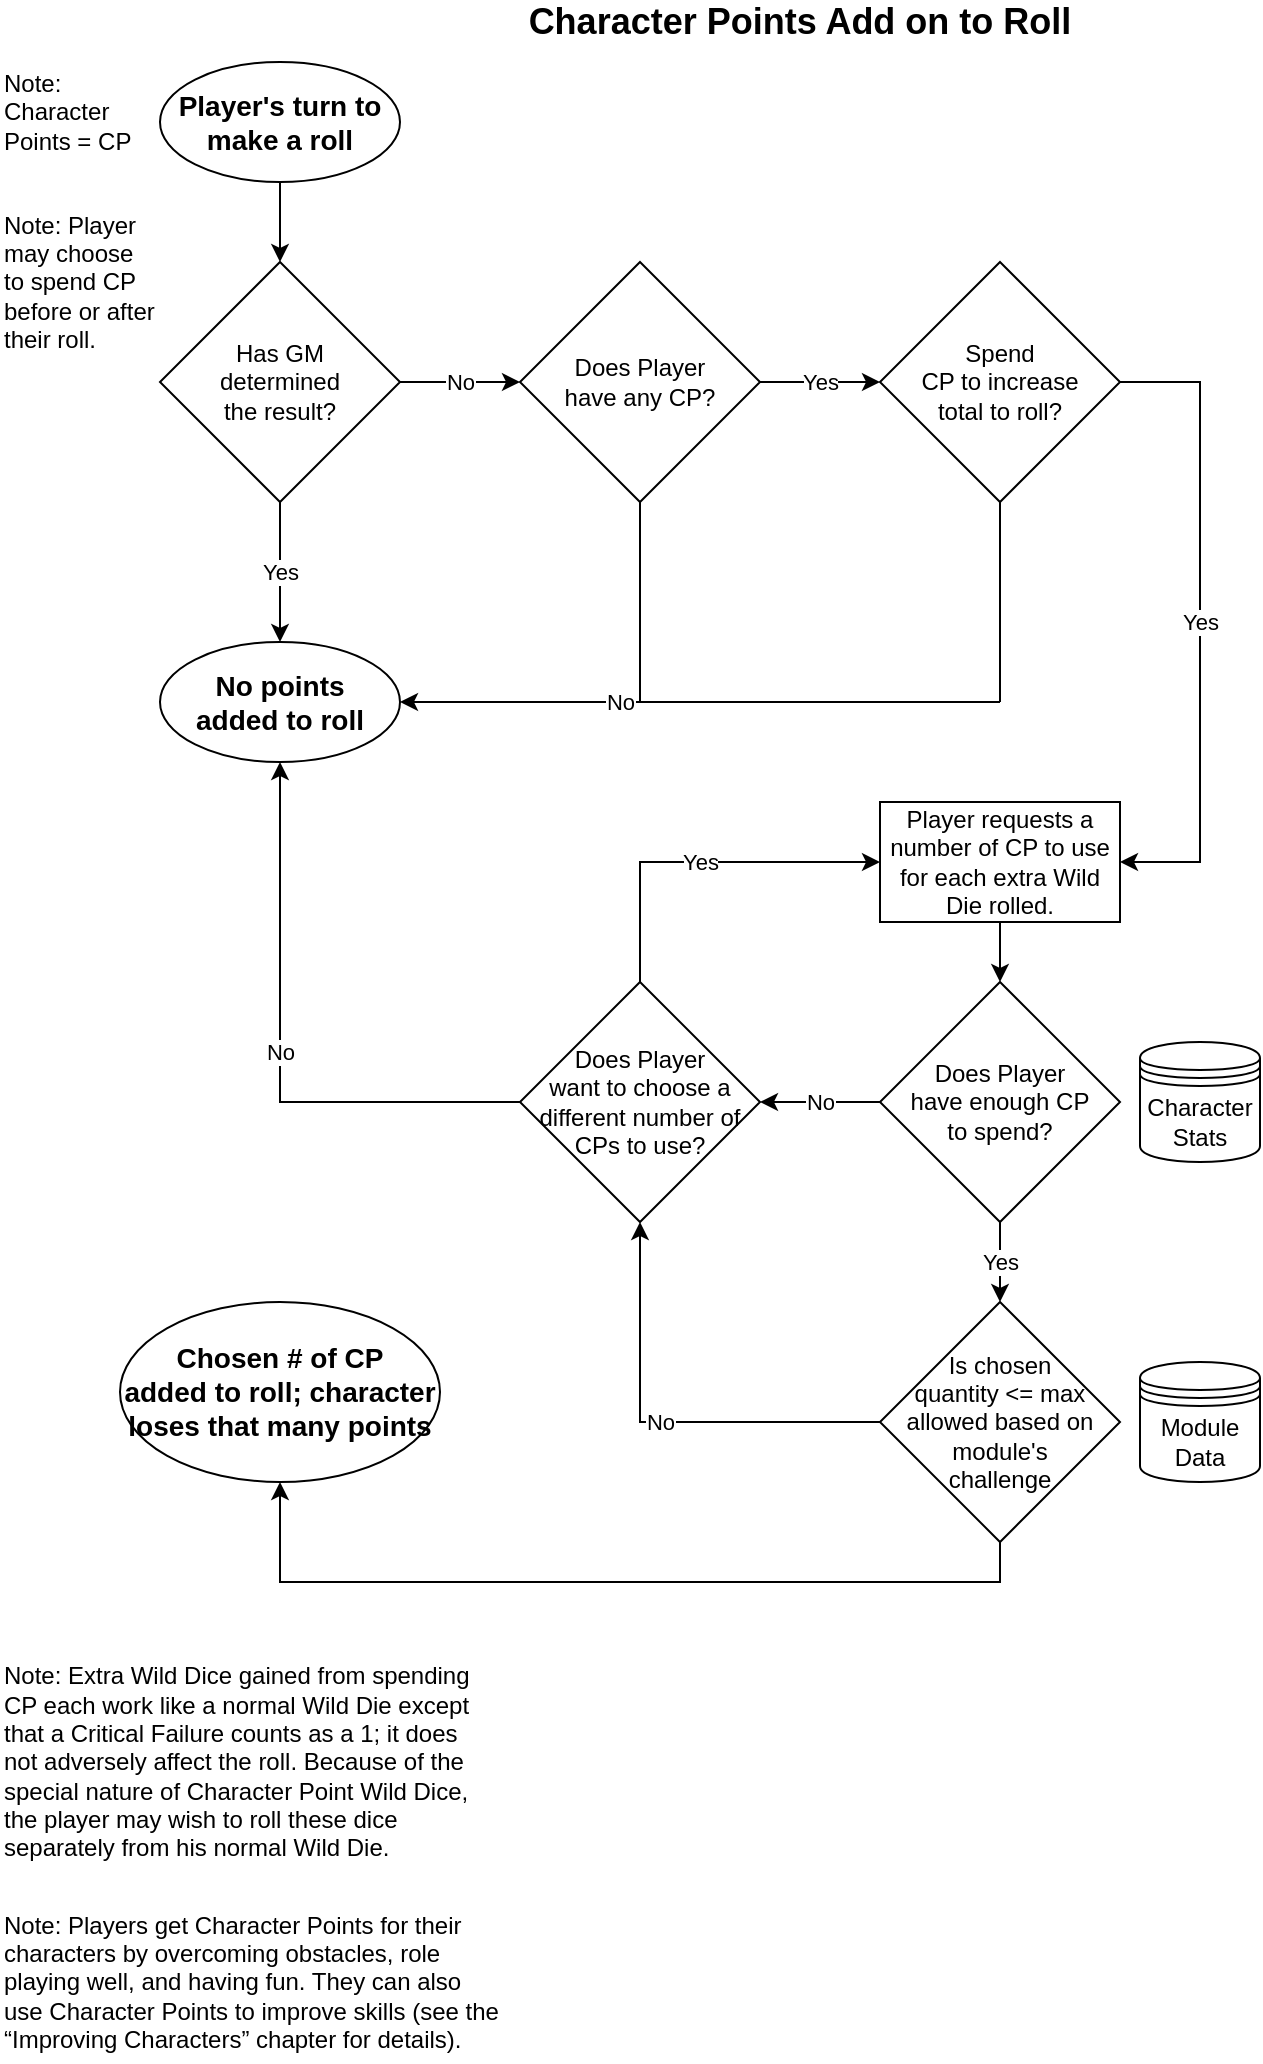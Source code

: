 <mxfile version="14.6.11" type="device"><diagram id="WQm5Ukcov8VLAR5l31K6" name="Page-1"><mxGraphModel dx="1030" dy="523" grid="1" gridSize="10" guides="1" tooltips="1" connect="1" arrows="1" fold="1" page="1" pageScale="1" pageWidth="827" pageHeight="1169" math="0" shadow="0"><root><mxCell id="0"/><mxCell id="1" parent="0"/><mxCell id="2zbNgkwWA5-hmazSkfw2-3" style="edgeStyle=orthogonalEdgeStyle;rounded=0;orthogonalLoop=1;jettySize=auto;html=1;entryX=0.5;entryY=0;entryDx=0;entryDy=0;" parent="1" source="2zbNgkwWA5-hmazSkfw2-1" target="2zbNgkwWA5-hmazSkfw2-2" edge="1"><mxGeometry relative="1" as="geometry"/></mxCell><mxCell id="2zbNgkwWA5-hmazSkfw2-1" value="&lt;b&gt;&lt;font style=&quot;font-size: 14px&quot;&gt;Player's turn to make a roll&lt;/font&gt;&lt;/b&gt;" style="ellipse;whiteSpace=wrap;html=1;" parent="1" vertex="1"><mxGeometry x="80" y="40" width="120" height="60" as="geometry"/></mxCell><mxCell id="2zbNgkwWA5-hmazSkfw2-6" value="Yes" style="edgeStyle=orthogonalEdgeStyle;rounded=0;orthogonalLoop=1;jettySize=auto;html=1;entryX=0.5;entryY=0;entryDx=0;entryDy=0;" parent="1" source="2zbNgkwWA5-hmazSkfw2-2" target="2zbNgkwWA5-hmazSkfw2-5" edge="1"><mxGeometry relative="1" as="geometry"/></mxCell><mxCell id="2zbNgkwWA5-hmazSkfw2-8" value="No" style="edgeStyle=orthogonalEdgeStyle;rounded=0;orthogonalLoop=1;jettySize=auto;html=1;entryX=0;entryY=0.5;entryDx=0;entryDy=0;" parent="1" source="2zbNgkwWA5-hmazSkfw2-2" target="2zbNgkwWA5-hmazSkfw2-7" edge="1"><mxGeometry relative="1" as="geometry"/></mxCell><mxCell id="2zbNgkwWA5-hmazSkfw2-2" value="&lt;div&gt;Has GM&lt;/div&gt;&lt;div&gt;determined&lt;/div&gt;&lt;div&gt;the result?&lt;br&gt;&lt;/div&gt;" style="rhombus;whiteSpace=wrap;html=1;" parent="1" vertex="1"><mxGeometry x="80" y="140" width="120" height="120" as="geometry"/></mxCell><mxCell id="2zbNgkwWA5-hmazSkfw2-4" value="&lt;font style=&quot;font-size: 18px&quot;&gt;&lt;b&gt;Character Points Add on to Roll&lt;/b&gt;&lt;/font&gt;" style="text;html=1;strokeColor=none;fillColor=none;align=center;verticalAlign=middle;whiteSpace=wrap;rounded=0;" parent="1" vertex="1"><mxGeometry x="240" y="10" width="320" height="20" as="geometry"/></mxCell><mxCell id="2zbNgkwWA5-hmazSkfw2-5" value="&lt;div&gt;&lt;b&gt;&lt;font style=&quot;font-size: 14px&quot;&gt;No points &lt;br&gt;&lt;/font&gt;&lt;/b&gt;&lt;/div&gt;&lt;div&gt;&lt;b&gt;&lt;font style=&quot;font-size: 14px&quot;&gt;added to roll&lt;/font&gt;&lt;/b&gt;&lt;/div&gt;" style="ellipse;whiteSpace=wrap;html=1;" parent="1" vertex="1"><mxGeometry x="80" y="330" width="120" height="60" as="geometry"/></mxCell><mxCell id="2zbNgkwWA5-hmazSkfw2-9" value="No" style="edgeStyle=orthogonalEdgeStyle;rounded=0;orthogonalLoop=1;jettySize=auto;html=1;entryX=1;entryY=0.5;entryDx=0;entryDy=0;" parent="1" source="2zbNgkwWA5-hmazSkfw2-7" target="2zbNgkwWA5-hmazSkfw2-5" edge="1"><mxGeometry relative="1" as="geometry"><mxPoint x="320" y="350" as="targetPoint"/><Array as="points"><mxPoint x="320" y="360"/></Array></mxGeometry></mxCell><mxCell id="2zbNgkwWA5-hmazSkfw2-12" value="Yes" style="edgeStyle=orthogonalEdgeStyle;rounded=0;orthogonalLoop=1;jettySize=auto;html=1;entryX=0;entryY=0.5;entryDx=0;entryDy=0;" parent="1" source="2zbNgkwWA5-hmazSkfw2-7" target="2zbNgkwWA5-hmazSkfw2-11" edge="1"><mxGeometry relative="1" as="geometry"/></mxCell><mxCell id="2zbNgkwWA5-hmazSkfw2-7" value="&lt;div&gt;Does Player&lt;/div&gt;&lt;div&gt;have any CP?&lt;br&gt;&lt;/div&gt;" style="rhombus;whiteSpace=wrap;html=1;" parent="1" vertex="1"><mxGeometry x="260" y="140" width="120" height="120" as="geometry"/></mxCell><mxCell id="2zbNgkwWA5-hmazSkfw2-10" value="Note: Player may choose to spend CP before or after their roll." style="text;html=1;strokeColor=none;fillColor=none;align=left;verticalAlign=middle;whiteSpace=wrap;rounded=0;" parent="1" vertex="1"><mxGeometry y="100" width="80" height="100" as="geometry"/></mxCell><mxCell id="ix0Y1NDdWxPF4N76G_u--2" value="Yes" style="edgeStyle=orthogonalEdgeStyle;rounded=0;orthogonalLoop=1;jettySize=auto;html=1;entryX=1;entryY=0.5;entryDx=0;entryDy=0;" edge="1" parent="1" source="2zbNgkwWA5-hmazSkfw2-11" target="ix0Y1NDdWxPF4N76G_u--1"><mxGeometry relative="1" as="geometry"><mxPoint x="640" y="440" as="targetPoint"/><Array as="points"><mxPoint x="600" y="200"/><mxPoint x="600" y="440"/></Array></mxGeometry></mxCell><mxCell id="2zbNgkwWA5-hmazSkfw2-11" value="&lt;div&gt;Spend&lt;/div&gt;&lt;div&gt;CP to increase&lt;/div&gt;&lt;div&gt;total to roll?&lt;br&gt;&lt;/div&gt;" style="rhombus;whiteSpace=wrap;html=1;" parent="1" vertex="1"><mxGeometry x="440" y="140" width="120" height="120" as="geometry"/></mxCell><mxCell id="2zbNgkwWA5-hmazSkfw2-16" value="" style="endArrow=none;html=1;" parent="1" edge="1"><mxGeometry width="50" height="50" relative="1" as="geometry"><mxPoint x="500" y="360" as="sourcePoint"/><mxPoint x="500" y="260" as="targetPoint"/></mxGeometry></mxCell><mxCell id="2zbNgkwWA5-hmazSkfw2-17" value="" style="endArrow=none;html=1;" parent="1" edge="1"><mxGeometry width="50" height="50" relative="1" as="geometry"><mxPoint x="320" y="360" as="sourcePoint"/><mxPoint x="500" y="360" as="targetPoint"/></mxGeometry></mxCell><mxCell id="2zbNgkwWA5-hmazSkfw2-20" value="&lt;div&gt;Module&lt;/div&gt;&lt;div&gt;Data&lt;br&gt;&lt;/div&gt;" style="shape=datastore;whiteSpace=wrap;html=1;" parent="1" vertex="1"><mxGeometry x="570" y="690" width="60" height="60" as="geometry"/></mxCell><mxCell id="2zbNgkwWA5-hmazSkfw2-22" value="&lt;div&gt;Character&lt;/div&gt;&lt;div&gt;Stats&lt;br&gt;&lt;/div&gt;" style="shape=datastore;whiteSpace=wrap;html=1;" parent="1" vertex="1"><mxGeometry x="570" y="530" width="60" height="60" as="geometry"/></mxCell><mxCell id="ix0Y1NDdWxPF4N76G_u--4" style="edgeStyle=orthogonalEdgeStyle;rounded=0;orthogonalLoop=1;jettySize=auto;html=1;entryX=0.5;entryY=0;entryDx=0;entryDy=0;" edge="1" parent="1" source="ix0Y1NDdWxPF4N76G_u--1" target="ix0Y1NDdWxPF4N76G_u--3"><mxGeometry relative="1" as="geometry"/></mxCell><mxCell id="ix0Y1NDdWxPF4N76G_u--1" value="Player requests a number of CP to use for each extra Wild Die rolled." style="rounded=0;whiteSpace=wrap;html=1;" vertex="1" parent="1"><mxGeometry x="440" y="410" width="120" height="60" as="geometry"/></mxCell><mxCell id="ix0Y1NDdWxPF4N76G_u--7" value="No" style="edgeStyle=orthogonalEdgeStyle;rounded=0;orthogonalLoop=1;jettySize=auto;html=1;entryX=1;entryY=0.5;entryDx=0;entryDy=0;" edge="1" parent="1" source="ix0Y1NDdWxPF4N76G_u--3" target="ix0Y1NDdWxPF4N76G_u--6"><mxGeometry relative="1" as="geometry"/></mxCell><mxCell id="ix0Y1NDdWxPF4N76G_u--12" value="Yes" style="edgeStyle=orthogonalEdgeStyle;rounded=0;orthogonalLoop=1;jettySize=auto;html=1;" edge="1" parent="1" source="ix0Y1NDdWxPF4N76G_u--3" target="ix0Y1NDdWxPF4N76G_u--11"><mxGeometry relative="1" as="geometry"/></mxCell><mxCell id="ix0Y1NDdWxPF4N76G_u--3" value="&lt;div&gt;Does Player &lt;br&gt;&lt;/div&gt;&lt;div&gt;have enough CP &lt;br&gt;&lt;/div&gt;&lt;div&gt;to spend?&lt;/div&gt;" style="rhombus;whiteSpace=wrap;html=1;" vertex="1" parent="1"><mxGeometry x="440" y="500" width="120" height="120" as="geometry"/></mxCell><mxCell id="ix0Y1NDdWxPF4N76G_u--9" value="Yes" style="edgeStyle=orthogonalEdgeStyle;rounded=0;orthogonalLoop=1;jettySize=auto;html=1;entryX=0;entryY=0.5;entryDx=0;entryDy=0;" edge="1" parent="1" source="ix0Y1NDdWxPF4N76G_u--6" target="ix0Y1NDdWxPF4N76G_u--1"><mxGeometry relative="1" as="geometry"><Array as="points"><mxPoint x="320" y="440"/></Array></mxGeometry></mxCell><mxCell id="ix0Y1NDdWxPF4N76G_u--10" value="No" style="edgeStyle=orthogonalEdgeStyle;rounded=0;orthogonalLoop=1;jettySize=auto;html=1;entryX=0.5;entryY=1;entryDx=0;entryDy=0;" edge="1" parent="1" source="ix0Y1NDdWxPF4N76G_u--6" target="2zbNgkwWA5-hmazSkfw2-5"><mxGeometry relative="1" as="geometry"/></mxCell><mxCell id="ix0Y1NDdWxPF4N76G_u--6" value="&lt;div&gt;Does Player &lt;br&gt;&lt;/div&gt;&lt;div&gt;want to choose a different number of CPs to use?&lt;/div&gt;" style="rhombus;whiteSpace=wrap;html=1;" vertex="1" parent="1"><mxGeometry x="260" y="500" width="120" height="120" as="geometry"/></mxCell><mxCell id="ix0Y1NDdWxPF4N76G_u--8" value="Note: Character Points = CP" style="text;html=1;strokeColor=none;fillColor=none;align=left;verticalAlign=middle;whiteSpace=wrap;rounded=0;" vertex="1" parent="1"><mxGeometry y="40" width="80" height="50" as="geometry"/></mxCell><mxCell id="ix0Y1NDdWxPF4N76G_u--13" value="No" style="edgeStyle=orthogonalEdgeStyle;rounded=0;orthogonalLoop=1;jettySize=auto;html=1;entryX=0.5;entryY=1;entryDx=0;entryDy=0;" edge="1" parent="1" source="ix0Y1NDdWxPF4N76G_u--11" target="ix0Y1NDdWxPF4N76G_u--6"><mxGeometry relative="1" as="geometry"/></mxCell><mxCell id="ix0Y1NDdWxPF4N76G_u--15" style="edgeStyle=orthogonalEdgeStyle;rounded=0;orthogonalLoop=1;jettySize=auto;html=1;entryX=0.5;entryY=1;entryDx=0;entryDy=0;" edge="1" parent="1" source="ix0Y1NDdWxPF4N76G_u--11" target="ix0Y1NDdWxPF4N76G_u--14"><mxGeometry relative="1" as="geometry"><Array as="points"><mxPoint x="500" y="800"/><mxPoint x="140" y="800"/></Array></mxGeometry></mxCell><mxCell id="ix0Y1NDdWxPF4N76G_u--11" value="&lt;div&gt;Is chosen &lt;br&gt;&lt;/div&gt;&lt;div&gt;quantity &amp;lt;= max allowed based on module's &lt;br&gt;&lt;/div&gt;&lt;div&gt;challenge&lt;br&gt;&lt;/div&gt;" style="rhombus;whiteSpace=wrap;html=1;" vertex="1" parent="1"><mxGeometry x="440" y="660" width="120" height="120" as="geometry"/></mxCell><mxCell id="ix0Y1NDdWxPF4N76G_u--14" value="&lt;div&gt;&lt;font style=&quot;font-size: 14px&quot;&gt;&lt;b&gt;Chosen # of CP&lt;/b&gt;&lt;/font&gt;&lt;/div&gt;&lt;div&gt;&lt;font style=&quot;font-size: 14px&quot;&gt;&lt;b&gt;added to roll; character loses that many points&lt;/b&gt;&lt;br&gt;&lt;/font&gt;&lt;/div&gt;" style="ellipse;whiteSpace=wrap;html=1;" vertex="1" parent="1"><mxGeometry x="60" y="660" width="160" height="90" as="geometry"/></mxCell><mxCell id="ix0Y1NDdWxPF4N76G_u--17" value="Note: Extra Wild Dice gained from spending CP each work like a normal Wild Die except that a Critical Failure counts as a 1; it does &lt;br&gt;not adversely affect the roll. Because of the special nature of Character Point Wild Dice, the player may wish to roll these dice separately from his normal Wild Die." style="text;html=1;strokeColor=none;fillColor=none;align=left;verticalAlign=middle;whiteSpace=wrap;rounded=0;" vertex="1" parent="1"><mxGeometry y="840" width="250" height="100" as="geometry"/></mxCell><mxCell id="ix0Y1NDdWxPF4N76G_u--18" value="Note: Players get Character Points for their characters by overcoming obstacles, role playing well, and having fun. They can also use Character Points to improve skills (see the “Improving Characters” chapter for details)." style="text;html=1;strokeColor=none;fillColor=none;align=left;verticalAlign=middle;whiteSpace=wrap;rounded=0;" vertex="1" parent="1"><mxGeometry y="960" width="250" height="80" as="geometry"/></mxCell></root></mxGraphModel></diagram></mxfile>
